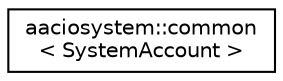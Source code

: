 digraph "Graphical Class Hierarchy"
{
  edge [fontname="Helvetica",fontsize="10",labelfontname="Helvetica",labelfontsize="10"];
  node [fontname="Helvetica",fontsize="10",shape=record];
  rankdir="LR";
  Node0 [label="aaciosystem::common\l\< SystemAccount \>",height=0.2,width=0.4,color="black", fillcolor="white", style="filled",URL="$classaaciosystem_1_1common.html"];
}
